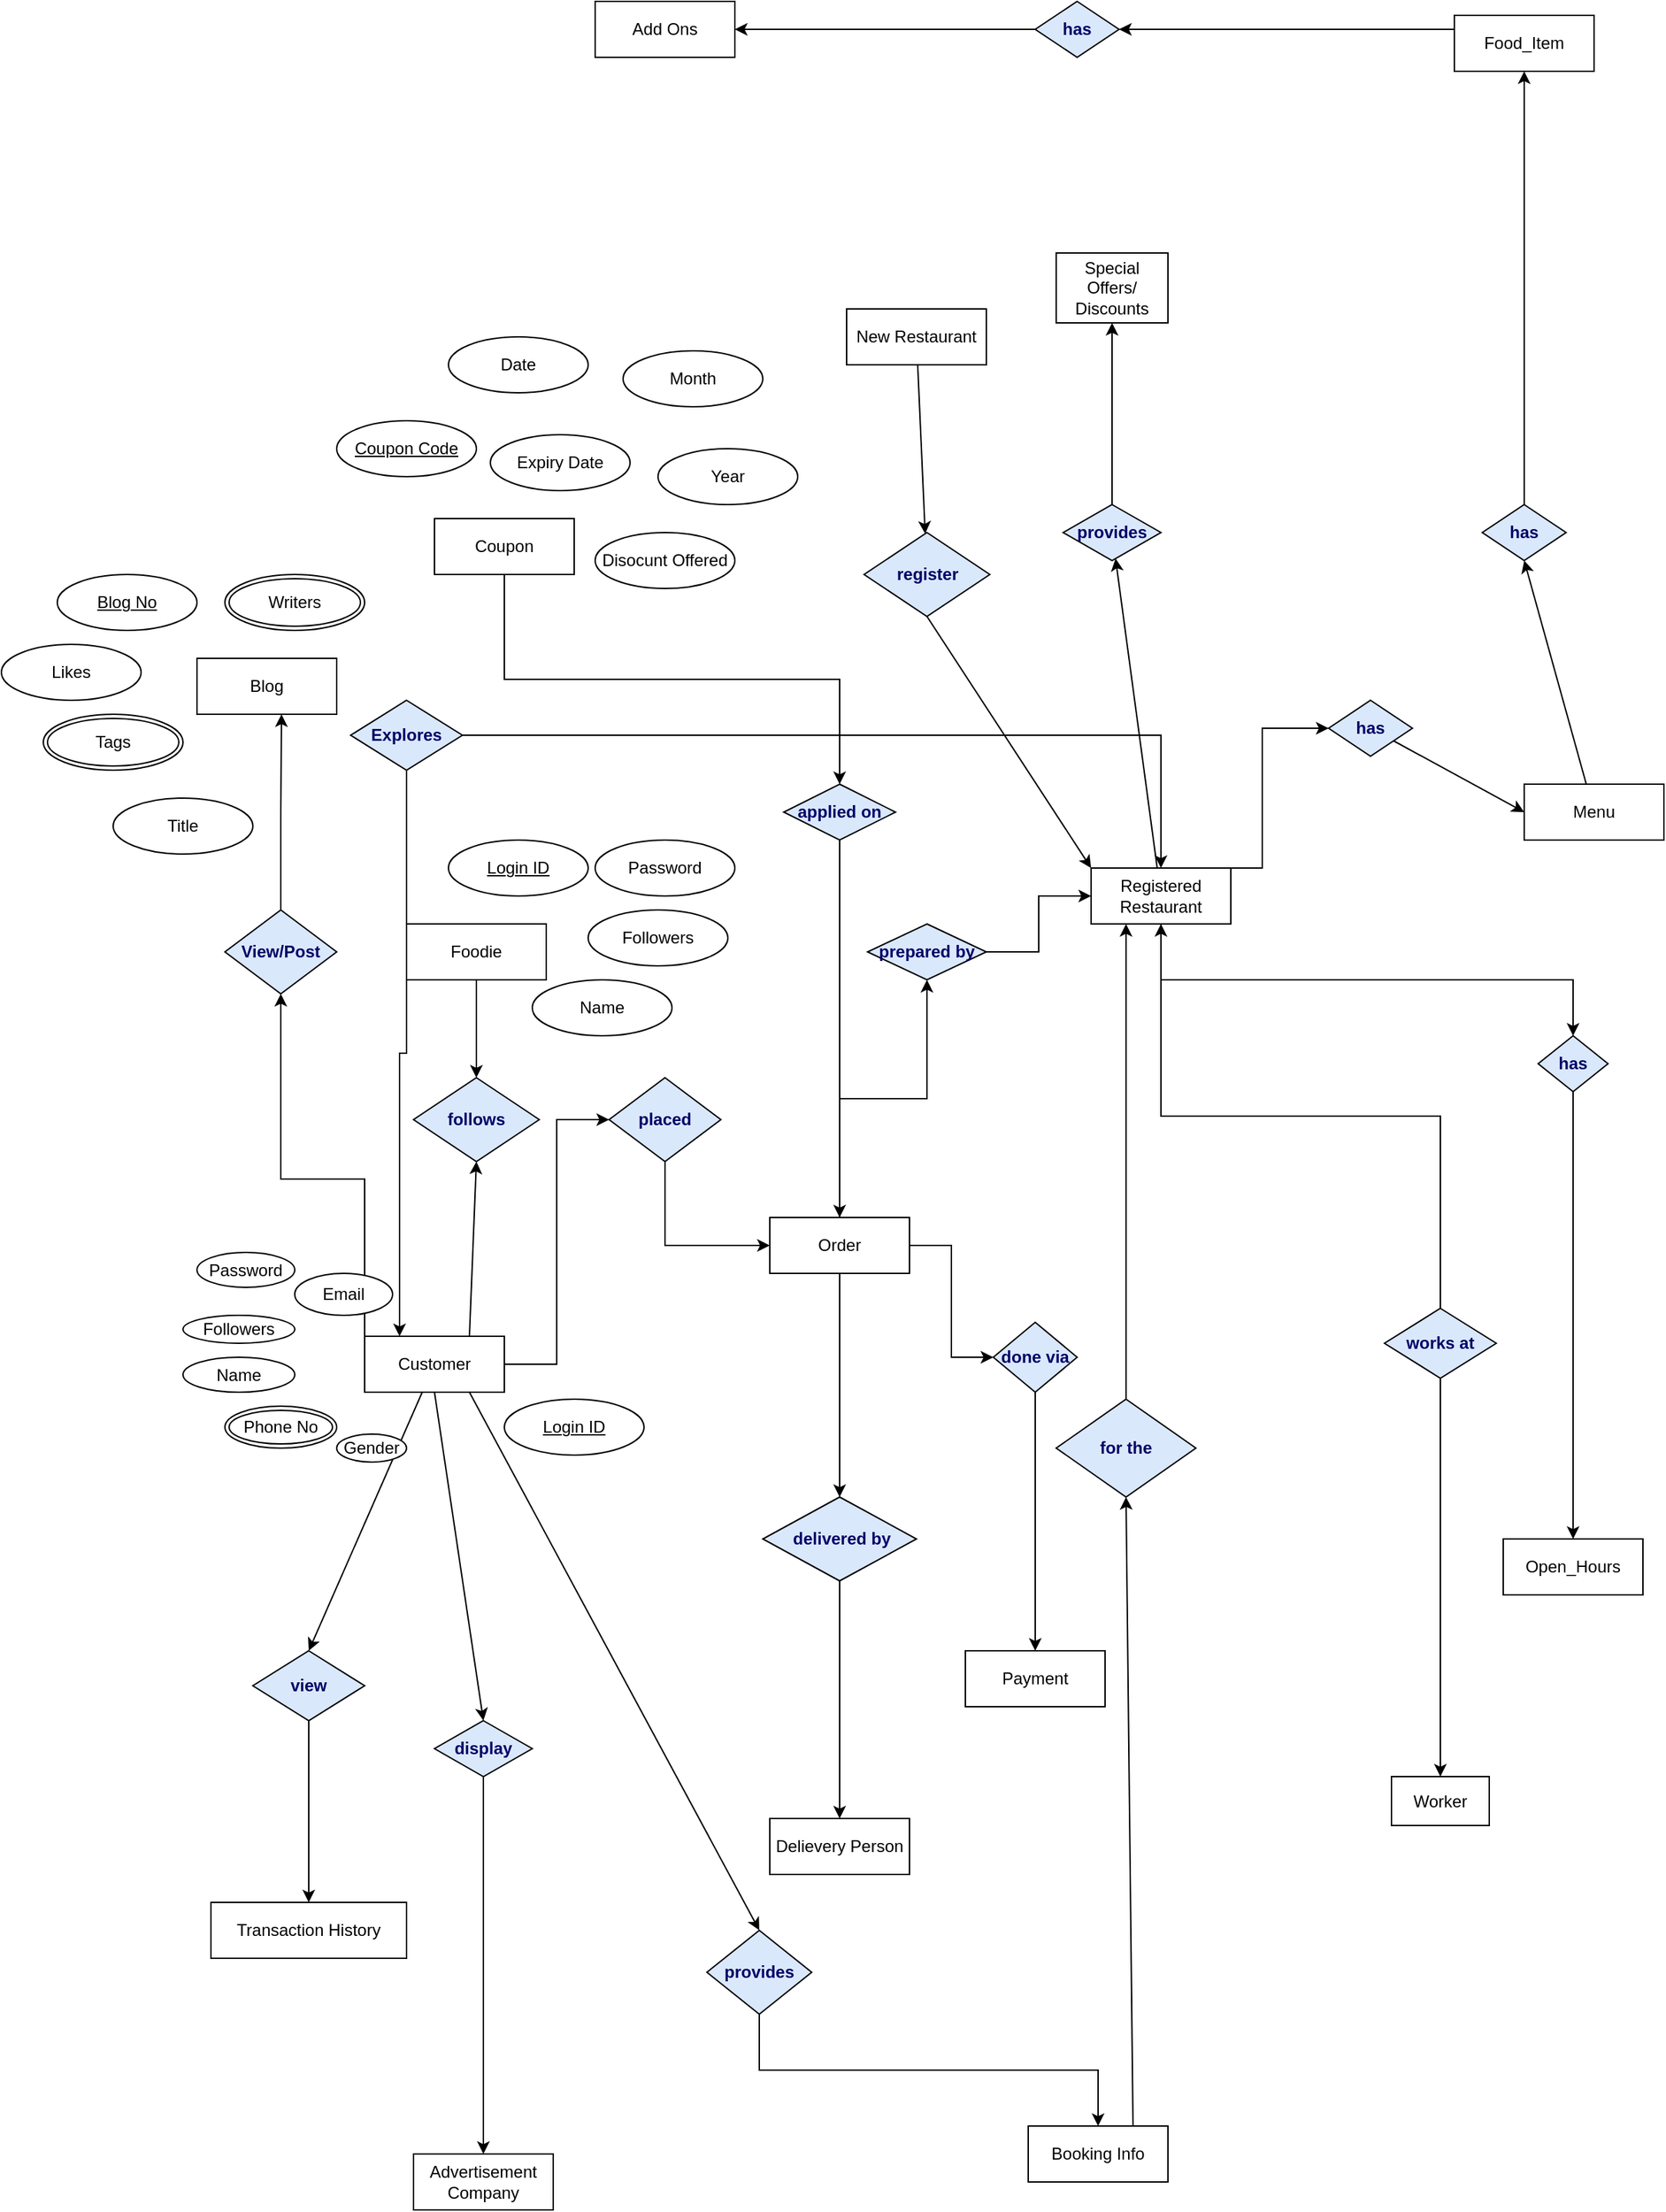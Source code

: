 <mxfile version="22.1.16" type="github">
  <diagram id="R2lEEEUBdFMjLlhIrx00" name="Page-1">
    <mxGraphModel dx="2258" dy="1402" grid="1" gridSize="10" guides="1" tooltips="1" connect="1" arrows="1" fold="1" page="1" pageScale="1" pageWidth="1100" pageHeight="1700" math="0" shadow="0" extFonts="Permanent Marker^https://fonts.googleapis.com/css?family=Permanent+Marker">
      <root>
        <mxCell id="0" />
        <mxCell id="1" parent="0" />
        <mxCell id="SwKZbsGES2z7DBq1MBqL-47" style="edgeStyle=elbowEdgeStyle;rounded=0;orthogonalLoop=1;jettySize=auto;elbow=vertical;html=1;exitX=0;exitY=0.5;exitDx=0;exitDy=0;" parent="1" source="SwKZbsGES2z7DBq1MBqL-1" target="SwKZbsGES2z7DBq1MBqL-16" edge="1">
          <mxGeometry relative="1" as="geometry" />
        </mxCell>
        <mxCell id="SwKZbsGES2z7DBq1MBqL-49" style="rounded=0;orthogonalLoop=1;jettySize=auto;elbow=vertical;html=1;exitX=0.75;exitY=0;exitDx=0;exitDy=0;entryX=0.5;entryY=1;entryDx=0;entryDy=0;" parent="1" source="SwKZbsGES2z7DBq1MBqL-1" target="SwKZbsGES2z7DBq1MBqL-24" edge="1">
          <mxGeometry relative="1" as="geometry" />
        </mxCell>
        <mxCell id="SwKZbsGES2z7DBq1MBqL-50" style="rounded=0;orthogonalLoop=1;jettySize=auto;html=1;exitX=1;exitY=0.5;exitDx=0;exitDy=0;entryX=0;entryY=0.5;entryDx=0;entryDy=0;edgeStyle=elbowEdgeStyle;" parent="1" source="SwKZbsGES2z7DBq1MBqL-1" target="SwKZbsGES2z7DBq1MBqL-32" edge="1">
          <mxGeometry relative="1" as="geometry" />
        </mxCell>
        <mxCell id="SwKZbsGES2z7DBq1MBqL-62" value="" style="rounded=0;orthogonalLoop=1;jettySize=auto;elbow=vertical;html=1;entryX=0.5;entryY=0;entryDx=0;entryDy=0;" parent="1" source="SwKZbsGES2z7DBq1MBqL-1" target="SwKZbsGES2z7DBq1MBqL-37" edge="1">
          <mxGeometry relative="1" as="geometry" />
        </mxCell>
        <mxCell id="SwKZbsGES2z7DBq1MBqL-90" style="rounded=0;orthogonalLoop=1;jettySize=auto;elbow=vertical;html=1;exitX=0.75;exitY=1;exitDx=0;exitDy=0;entryX=0.5;entryY=0;entryDx=0;entryDy=0;" parent="1" source="SwKZbsGES2z7DBq1MBqL-1" target="SwKZbsGES2z7DBq1MBqL-88" edge="1">
          <mxGeometry relative="1" as="geometry" />
        </mxCell>
        <mxCell id="eeaePBteNYfUoXrNK9nO-4" style="rounded=0;orthogonalLoop=1;jettySize=auto;html=1;exitX=0.5;exitY=1;exitDx=0;exitDy=0;entryX=0.5;entryY=0;entryDx=0;entryDy=0;" parent="1" source="SwKZbsGES2z7DBq1MBqL-1" target="SwKZbsGES2z7DBq1MBqL-101" edge="1">
          <mxGeometry relative="1" as="geometry" />
        </mxCell>
        <mxCell id="SwKZbsGES2z7DBq1MBqL-1" value="Customer" style="whiteSpace=wrap;html=1;align=center;" parent="1" vertex="1">
          <mxGeometry x="130" y="1015" width="100" height="40" as="geometry" />
        </mxCell>
        <mxCell id="SwKZbsGES2z7DBq1MBqL-48" style="rounded=0;orthogonalLoop=1;jettySize=auto;elbow=vertical;html=1;exitX=0.5;exitY=1;exitDx=0;exitDy=0;entryX=0.5;entryY=0;entryDx=0;entryDy=0;" parent="1" source="SwKZbsGES2z7DBq1MBqL-2" target="SwKZbsGES2z7DBq1MBqL-24" edge="1">
          <mxGeometry relative="1" as="geometry" />
        </mxCell>
        <mxCell id="SwKZbsGES2z7DBq1MBqL-2" value="Foodie" style="whiteSpace=wrap;html=1;align=center;" parent="1" vertex="1">
          <mxGeometry x="160" y="720" width="100" height="40" as="geometry" />
        </mxCell>
        <mxCell id="SwKZbsGES2z7DBq1MBqL-3" value="Delievery Person" style="whiteSpace=wrap;html=1;align=center;" parent="1" vertex="1">
          <mxGeometry x="420" y="1360" width="100" height="40" as="geometry" />
        </mxCell>
        <mxCell id="SwKZbsGES2z7DBq1MBqL-4" value="Transaction History" style="whiteSpace=wrap;html=1;align=center;" parent="1" vertex="1">
          <mxGeometry x="20" y="1420" width="140" height="40" as="geometry" />
        </mxCell>
        <mxCell id="SwKZbsGES2z7DBq1MBqL-5" value="Blog" style="whiteSpace=wrap;html=1;align=center;" parent="1" vertex="1">
          <mxGeometry x="10" y="530" width="100" height="40" as="geometry" />
        </mxCell>
        <mxCell id="SwKZbsGES2z7DBq1MBqL-52" style="rounded=0;orthogonalLoop=1;jettySize=auto;html=1;exitX=0.5;exitY=0;exitDx=0;exitDy=0;entryX=0.5;entryY=1;entryDx=0;entryDy=0;edgeStyle=elbowEdgeStyle;elbow=vertical;" parent="1" source="SwKZbsGES2z7DBq1MBqL-6" target="SwKZbsGES2z7DBq1MBqL-34" edge="1">
          <mxGeometry relative="1" as="geometry" />
        </mxCell>
        <mxCell id="SwKZbsGES2z7DBq1MBqL-60" value="" style="rounded=0;orthogonalLoop=1;jettySize=auto;elbow=vertical;html=1;" parent="1" source="SwKZbsGES2z7DBq1MBqL-6" target="SwKZbsGES2z7DBq1MBqL-36" edge="1">
          <mxGeometry relative="1" as="geometry" />
        </mxCell>
        <mxCell id="SwKZbsGES2z7DBq1MBqL-77" style="rounded=0;orthogonalLoop=1;jettySize=auto;html=1;exitX=1;exitY=0.5;exitDx=0;exitDy=0;entryX=0;entryY=0.5;entryDx=0;entryDy=0;edgeStyle=elbowEdgeStyle;" parent="1" source="SwKZbsGES2z7DBq1MBqL-6" target="SwKZbsGES2z7DBq1MBqL-33" edge="1">
          <mxGeometry relative="1" as="geometry" />
        </mxCell>
        <mxCell id="SwKZbsGES2z7DBq1MBqL-6" value="Order" style="whiteSpace=wrap;html=1;align=center;" parent="1" vertex="1">
          <mxGeometry x="420" y="930" width="100" height="40" as="geometry" />
        </mxCell>
        <mxCell id="SwKZbsGES2z7DBq1MBqL-68" value="" style="rounded=0;orthogonalLoop=1;jettySize=auto;elbow=vertical;html=1;" parent="1" source="SwKZbsGES2z7DBq1MBqL-7" target="SwKZbsGES2z7DBq1MBqL-45" edge="1">
          <mxGeometry relative="1" as="geometry" />
        </mxCell>
        <mxCell id="SwKZbsGES2z7DBq1MBqL-71" value="" style="edgeStyle=elbowEdgeStyle;rounded=0;orthogonalLoop=1;jettySize=auto;elbow=vertical;html=1;" parent="1" source="SwKZbsGES2z7DBq1MBqL-7" target="SwKZbsGES2z7DBq1MBqL-70" edge="1">
          <mxGeometry relative="1" as="geometry" />
        </mxCell>
        <mxCell id="SwKZbsGES2z7DBq1MBqL-75" style="edgeStyle=elbowEdgeStyle;rounded=0;orthogonalLoop=1;jettySize=auto;html=1;entryX=0;entryY=0.5;entryDx=0;entryDy=0;exitX=0.75;exitY=0;exitDx=0;exitDy=0;" parent="1" source="SwKZbsGES2z7DBq1MBqL-7" target="SwKZbsGES2z7DBq1MBqL-35" edge="1">
          <mxGeometry relative="1" as="geometry">
            <mxPoint x="550" y="790" as="sourcePoint" />
          </mxGeometry>
        </mxCell>
        <mxCell id="SwKZbsGES2z7DBq1MBqL-7" value="Registered Restaurant" style="whiteSpace=wrap;html=1;align=center;" parent="1" vertex="1">
          <mxGeometry x="650" y="680" width="100" height="40" as="geometry" />
        </mxCell>
        <mxCell id="SwKZbsGES2z7DBq1MBqL-58" value="" style="rounded=0;orthogonalLoop=1;jettySize=auto;elbow=vertical;html=1;entryX=0.5;entryY=1;entryDx=0;entryDy=0;" parent="1" source="SwKZbsGES2z7DBq1MBqL-8" target="SwKZbsGES2z7DBq1MBqL-38" edge="1">
          <mxGeometry relative="1" as="geometry" />
        </mxCell>
        <mxCell id="SwKZbsGES2z7DBq1MBqL-8" value="Menu" style="whiteSpace=wrap;html=1;align=center;" parent="1" vertex="1">
          <mxGeometry x="960" y="620" width="100" height="40" as="geometry" />
        </mxCell>
        <mxCell id="SwKZbsGES2z7DBq1MBqL-95" value="" style="edgeStyle=elbowEdgeStyle;rounded=0;orthogonalLoop=1;jettySize=auto;elbow=vertical;html=1;entryX=1;entryY=0.5;entryDx=0;entryDy=0;" parent="1" source="SwKZbsGES2z7DBq1MBqL-9" target="SwKZbsGES2z7DBq1MBqL-40" edge="1">
          <mxGeometry relative="1" as="geometry" />
        </mxCell>
        <mxCell id="SwKZbsGES2z7DBq1MBqL-9" value="Food_Item" style="whiteSpace=wrap;html=1;align=center;" parent="1" vertex="1">
          <mxGeometry x="910" y="70" width="100" height="40" as="geometry" />
        </mxCell>
        <mxCell id="SwKZbsGES2z7DBq1MBqL-10" value="Add Ons" style="whiteSpace=wrap;html=1;align=center;" parent="1" vertex="1">
          <mxGeometry x="295" y="60" width="100" height="40" as="geometry" />
        </mxCell>
        <mxCell id="SwKZbsGES2z7DBq1MBqL-11" value="Open_Hours" style="whiteSpace=wrap;html=1;align=center;" parent="1" vertex="1">
          <mxGeometry x="945" y="1160" width="100" height="40" as="geometry" />
        </mxCell>
        <mxCell id="SwKZbsGES2z7DBq1MBqL-65" value="" style="rounded=0;orthogonalLoop=1;jettySize=auto;elbow=vertical;html=1;" parent="1" source="SwKZbsGES2z7DBq1MBqL-12" target="SwKZbsGES2z7DBq1MBqL-42" edge="1">
          <mxGeometry relative="1" as="geometry" />
        </mxCell>
        <mxCell id="SwKZbsGES2z7DBq1MBqL-12" value="New Restaurant" style="whiteSpace=wrap;html=1;align=center;" parent="1" vertex="1">
          <mxGeometry x="475" y="280" width="100" height="40" as="geometry" />
        </mxCell>
        <mxCell id="SwKZbsGES2z7DBq1MBqL-80" value="" style="edgeStyle=elbowEdgeStyle;rounded=0;orthogonalLoop=1;jettySize=auto;elbow=vertical;html=1;" parent="1" source="SwKZbsGES2z7DBq1MBqL-13" target="SwKZbsGES2z7DBq1MBqL-41" edge="1">
          <mxGeometry relative="1" as="geometry" />
        </mxCell>
        <mxCell id="SwKZbsGES2z7DBq1MBqL-13" value="Coupon" style="whiteSpace=wrap;html=1;align=center;" parent="1" vertex="1">
          <mxGeometry x="180" y="430" width="100" height="40" as="geometry" />
        </mxCell>
        <mxCell id="SwKZbsGES2z7DBq1MBqL-14" value="Payment" style="whiteSpace=wrap;html=1;align=center;" parent="1" vertex="1">
          <mxGeometry x="560" y="1240" width="100" height="40" as="geometry" />
        </mxCell>
        <mxCell id="SwKZbsGES2z7DBq1MBqL-15" style="edgeStyle=orthogonalEdgeStyle;rounded=0;orthogonalLoop=1;jettySize=auto;html=1;exitX=0.5;exitY=1;exitDx=0;exitDy=0;" parent="1" source="SwKZbsGES2z7DBq1MBqL-1" target="SwKZbsGES2z7DBq1MBqL-1" edge="1">
          <mxGeometry relative="1" as="geometry" />
        </mxCell>
        <mxCell id="SwKZbsGES2z7DBq1MBqL-16" value="View/Post" style="shape=rhombus;perimeter=rhombusPerimeter;whiteSpace=wrap;html=1;align=center;fillColor=#dae8fc;strokeColor=default;fontStyle=1;fontColor=#000066;labelBorderColor=none;fillStyle=solid;rounded=0;shadow=0;strokeWidth=1;" parent="1" vertex="1">
          <mxGeometry x="30" y="710" width="80" height="60" as="geometry" />
        </mxCell>
        <mxCell id="SwKZbsGES2z7DBq1MBqL-24" value="follows" style="shape=rhombus;perimeter=rhombusPerimeter;whiteSpace=wrap;html=1;align=center;fillColor=#dae8fc;strokeColor=default;fontStyle=1;fontColor=#000066;labelBorderColor=none;fillStyle=solid;rounded=0;shadow=0;strokeWidth=1;" parent="1" vertex="1">
          <mxGeometry x="165" y="830" width="90" height="60" as="geometry" />
        </mxCell>
        <mxCell id="eeaePBteNYfUoXrNK9nO-10" style="edgeStyle=orthogonalEdgeStyle;rounded=0;orthogonalLoop=1;jettySize=auto;html=1;exitX=0.5;exitY=1;exitDx=0;exitDy=0;entryX=0;entryY=0.5;entryDx=0;entryDy=0;" parent="1" source="SwKZbsGES2z7DBq1MBqL-32" target="SwKZbsGES2z7DBq1MBqL-6" edge="1">
          <mxGeometry relative="1" as="geometry" />
        </mxCell>
        <mxCell id="SwKZbsGES2z7DBq1MBqL-32" value="placed" style="shape=rhombus;perimeter=rhombusPerimeter;whiteSpace=wrap;html=1;align=center;fillColor=#dae8fc;strokeColor=default;fontStyle=1;fontColor=#000066;labelBorderColor=none;fillStyle=solid;rounded=0;shadow=0;strokeWidth=1;" parent="1" vertex="1">
          <mxGeometry x="305" y="830" width="80" height="60" as="geometry" />
        </mxCell>
        <mxCell id="SwKZbsGES2z7DBq1MBqL-78" value="" style="edgeStyle=elbowEdgeStyle;rounded=0;orthogonalLoop=1;jettySize=auto;elbow=vertical;html=1;" parent="1" source="SwKZbsGES2z7DBq1MBqL-33" target="SwKZbsGES2z7DBq1MBqL-14" edge="1">
          <mxGeometry relative="1" as="geometry" />
        </mxCell>
        <mxCell id="SwKZbsGES2z7DBq1MBqL-33" value="done via" style="shape=rhombus;perimeter=rhombusPerimeter;whiteSpace=wrap;html=1;align=center;fillColor=#dae8fc;strokeColor=default;fontStyle=1;fontColor=#000066;labelBorderColor=none;fillStyle=solid;rounded=0;shadow=0;strokeWidth=1;" parent="1" vertex="1">
          <mxGeometry x="580" y="1005" width="60" height="50" as="geometry" />
        </mxCell>
        <mxCell id="SwKZbsGES2z7DBq1MBqL-53" style="rounded=0;orthogonalLoop=1;jettySize=auto;html=1;exitX=1;exitY=0.5;exitDx=0;exitDy=0;edgeStyle=elbowEdgeStyle;" parent="1" source="SwKZbsGES2z7DBq1MBqL-34" target="SwKZbsGES2z7DBq1MBqL-7" edge="1">
          <mxGeometry relative="1" as="geometry">
            <mxPoint x="540" y="850" as="targetPoint" />
          </mxGeometry>
        </mxCell>
        <mxCell id="SwKZbsGES2z7DBq1MBqL-34" value="prepared by" style="shape=rhombus;perimeter=rhombusPerimeter;whiteSpace=wrap;html=1;align=center;fillColor=#dae8fc;strokeColor=default;fontStyle=1;fontColor=#000066;labelBorderColor=none;fillStyle=solid;rounded=0;shadow=0;strokeWidth=1;" parent="1" vertex="1">
          <mxGeometry x="490" y="720" width="85" height="40" as="geometry" />
        </mxCell>
        <mxCell id="SwKZbsGES2z7DBq1MBqL-76" value="" style="rounded=0;orthogonalLoop=1;jettySize=auto;elbow=vertical;html=1;entryX=0;entryY=0.5;entryDx=0;entryDy=0;" parent="1" source="SwKZbsGES2z7DBq1MBqL-35" target="SwKZbsGES2z7DBq1MBqL-8" edge="1">
          <mxGeometry relative="1" as="geometry" />
        </mxCell>
        <mxCell id="SwKZbsGES2z7DBq1MBqL-35" value="has" style="shape=rhombus;perimeter=rhombusPerimeter;whiteSpace=wrap;html=1;align=center;fillColor=#dae8fc;strokeColor=default;fontStyle=1;fontColor=#000066;labelBorderColor=none;fillStyle=solid;rounded=0;shadow=0;strokeWidth=1;" parent="1" vertex="1">
          <mxGeometry x="820" y="560" width="60" height="40" as="geometry" />
        </mxCell>
        <mxCell id="SwKZbsGES2z7DBq1MBqL-61" value="" style="edgeStyle=elbowEdgeStyle;rounded=0;orthogonalLoop=1;jettySize=auto;elbow=vertical;html=1;" parent="1" source="SwKZbsGES2z7DBq1MBqL-36" target="SwKZbsGES2z7DBq1MBqL-3" edge="1">
          <mxGeometry relative="1" as="geometry" />
        </mxCell>
        <mxCell id="SwKZbsGES2z7DBq1MBqL-36" value="&amp;nbsp;delivered by" style="shape=rhombus;perimeter=rhombusPerimeter;whiteSpace=wrap;html=1;align=center;fillColor=#dae8fc;strokeColor=default;fontStyle=1;fontColor=#000066;labelBorderColor=none;fillStyle=solid;rounded=0;shadow=0;strokeWidth=1;" parent="1" vertex="1">
          <mxGeometry x="415" y="1130" width="110" height="60" as="geometry" />
        </mxCell>
        <mxCell id="SwKZbsGES2z7DBq1MBqL-63" value="" style="edgeStyle=elbowEdgeStyle;rounded=0;orthogonalLoop=1;jettySize=auto;elbow=vertical;html=1;" parent="1" source="SwKZbsGES2z7DBq1MBqL-37" target="SwKZbsGES2z7DBq1MBqL-4" edge="1">
          <mxGeometry relative="1" as="geometry" />
        </mxCell>
        <mxCell id="SwKZbsGES2z7DBq1MBqL-37" value="view" style="shape=rhombus;perimeter=rhombusPerimeter;whiteSpace=wrap;html=1;align=center;fillColor=#dae8fc;strokeColor=default;fontStyle=1;fontColor=#000066;labelBorderColor=none;fillStyle=solid;rounded=0;shadow=0;strokeWidth=1;" parent="1" vertex="1">
          <mxGeometry x="50" y="1240" width="80" height="50" as="geometry" />
        </mxCell>
        <mxCell id="SwKZbsGES2z7DBq1MBqL-97" style="rounded=0;orthogonalLoop=1;jettySize=auto;elbow=vertical;html=1;exitX=0.5;exitY=0;exitDx=0;exitDy=0;" parent="1" source="SwKZbsGES2z7DBq1MBqL-38" target="SwKZbsGES2z7DBq1MBqL-9" edge="1">
          <mxGeometry relative="1" as="geometry" />
        </mxCell>
        <mxCell id="SwKZbsGES2z7DBq1MBqL-38" value="has" style="shape=rhombus;perimeter=rhombusPerimeter;whiteSpace=wrap;html=1;align=center;fillColor=#dae8fc;strokeColor=default;fontStyle=1;fontColor=#000066;labelBorderColor=none;fillStyle=solid;rounded=0;shadow=0;strokeWidth=1;" parent="1" vertex="1">
          <mxGeometry x="930" y="420" width="60" height="40" as="geometry" />
        </mxCell>
        <mxCell id="SwKZbsGES2z7DBq1MBqL-39" value="Special Offers/ Discounts" style="whiteSpace=wrap;html=1;align=center;" parent="1" vertex="1">
          <mxGeometry x="625" y="240" width="80" height="50" as="geometry" />
        </mxCell>
        <mxCell id="SwKZbsGES2z7DBq1MBqL-96" style="rounded=0;orthogonalLoop=1;jettySize=auto;elbow=vertical;html=1;exitX=0;exitY=0.5;exitDx=0;exitDy=0;entryX=1;entryY=0.5;entryDx=0;entryDy=0;" parent="1" source="SwKZbsGES2z7DBq1MBqL-40" target="SwKZbsGES2z7DBq1MBqL-10" edge="1">
          <mxGeometry relative="1" as="geometry">
            <mxPoint x="480" y="539.526" as="targetPoint" />
          </mxGeometry>
        </mxCell>
        <mxCell id="SwKZbsGES2z7DBq1MBqL-40" value="has" style="shape=rhombus;perimeter=rhombusPerimeter;whiteSpace=wrap;html=1;align=center;fillColor=#dae8fc;strokeColor=default;fontStyle=1;fontColor=#000066;labelBorderColor=none;fillStyle=solid;rounded=0;shadow=0;strokeWidth=1;" parent="1" vertex="1">
          <mxGeometry x="610" y="60" width="60" height="40" as="geometry" />
        </mxCell>
        <mxCell id="SwKZbsGES2z7DBq1MBqL-82" style="rounded=0;orthogonalLoop=1;jettySize=auto;elbow=vertical;html=1;exitX=0.5;exitY=1;exitDx=0;exitDy=0;entryX=0.5;entryY=0;entryDx=0;entryDy=0;" parent="1" source="SwKZbsGES2z7DBq1MBqL-41" target="SwKZbsGES2z7DBq1MBqL-6" edge="1">
          <mxGeometry relative="1" as="geometry" />
        </mxCell>
        <mxCell id="SwKZbsGES2z7DBq1MBqL-41" value="applied on" style="shape=rhombus;perimeter=rhombusPerimeter;whiteSpace=wrap;html=1;align=center;fillColor=#dae8fc;strokeColor=default;fontStyle=1;fontColor=#000066;labelBorderColor=none;fillStyle=solid;rounded=0;shadow=0;strokeWidth=1;" parent="1" vertex="1">
          <mxGeometry x="430" y="620" width="80" height="40" as="geometry" />
        </mxCell>
        <mxCell id="eeaePBteNYfUoXrNK9nO-8" style="edgeStyle=none;rounded=0;orthogonalLoop=1;jettySize=auto;html=1;exitX=0.5;exitY=1;exitDx=0;exitDy=0;entryX=0;entryY=0;entryDx=0;entryDy=0;" parent="1" source="SwKZbsGES2z7DBq1MBqL-42" target="SwKZbsGES2z7DBq1MBqL-7" edge="1">
          <mxGeometry relative="1" as="geometry" />
        </mxCell>
        <mxCell id="SwKZbsGES2z7DBq1MBqL-42" value="register" style="shape=rhombus;perimeter=rhombusPerimeter;whiteSpace=wrap;html=1;align=center;fillColor=#dae8fc;strokeColor=default;fontStyle=1;fontColor=#000066;labelBorderColor=none;fillStyle=solid;rounded=0;shadow=0;strokeWidth=1;" parent="1" vertex="1">
          <mxGeometry x="487.5" y="440" width="90" height="60" as="geometry" />
        </mxCell>
        <mxCell id="SwKZbsGES2z7DBq1MBqL-43" value="Worker" style="whiteSpace=wrap;html=1;align=center;" parent="1" vertex="1">
          <mxGeometry x="865" y="1330" width="70" height="35" as="geometry" />
        </mxCell>
        <mxCell id="SwKZbsGES2z7DBq1MBqL-59" value="" style="edgeStyle=elbowEdgeStyle;rounded=0;orthogonalLoop=1;jettySize=auto;elbow=vertical;html=1;" parent="1" source="SwKZbsGES2z7DBq1MBqL-44" target="SwKZbsGES2z7DBq1MBqL-43" edge="1">
          <mxGeometry relative="1" as="geometry" />
        </mxCell>
        <mxCell id="SwKZbsGES2z7DBq1MBqL-44" value="works at" style="shape=rhombus;perimeter=rhombusPerimeter;whiteSpace=wrap;html=1;align=center;fillColor=#dae8fc;strokeColor=default;fontStyle=1;fontColor=#000066;labelBorderColor=none;fillStyle=solid;rounded=0;shadow=0;strokeWidth=1;" parent="1" vertex="1">
          <mxGeometry x="860" y="995" width="80" height="50" as="geometry" />
        </mxCell>
        <mxCell id="SwKZbsGES2z7DBq1MBqL-69" value="" style="edgeStyle=elbowEdgeStyle;rounded=0;orthogonalLoop=1;jettySize=auto;elbow=vertical;html=1;" parent="1" source="SwKZbsGES2z7DBq1MBqL-45" target="SwKZbsGES2z7DBq1MBqL-39" edge="1">
          <mxGeometry relative="1" as="geometry" />
        </mxCell>
        <mxCell id="SwKZbsGES2z7DBq1MBqL-45" value="provides" style="shape=rhombus;perimeter=rhombusPerimeter;whiteSpace=wrap;html=1;align=center;fillColor=#dae8fc;strokeColor=default;fontStyle=1;fontColor=#000066;labelBorderColor=none;fillStyle=solid;rounded=0;shadow=0;strokeWidth=1;" parent="1" vertex="1">
          <mxGeometry x="630" y="420" width="70" height="40" as="geometry" />
        </mxCell>
        <mxCell id="SwKZbsGES2z7DBq1MBqL-92" style="rounded=0;orthogonalLoop=1;jettySize=auto;elbow=vertical;html=1;exitX=0.75;exitY=0;exitDx=0;exitDy=0;entryX=0.5;entryY=1;entryDx=0;entryDy=0;" parent="1" source="SwKZbsGES2z7DBq1MBqL-64" target="SwKZbsGES2z7DBq1MBqL-89" edge="1">
          <mxGeometry relative="1" as="geometry">
            <mxPoint x="620" y="1210" as="targetPoint" />
          </mxGeometry>
        </mxCell>
        <mxCell id="SwKZbsGES2z7DBq1MBqL-64" value="Booking Info" style="whiteSpace=wrap;html=1;align=center;" parent="1" vertex="1">
          <mxGeometry x="605" y="1580" width="100" height="40" as="geometry" />
        </mxCell>
        <mxCell id="SwKZbsGES2z7DBq1MBqL-74" value="" style="edgeStyle=elbowEdgeStyle;rounded=0;orthogonalLoop=1;jettySize=auto;elbow=vertical;html=1;" parent="1" source="SwKZbsGES2z7DBq1MBqL-70" target="SwKZbsGES2z7DBq1MBqL-11" edge="1">
          <mxGeometry relative="1" as="geometry" />
        </mxCell>
        <mxCell id="SwKZbsGES2z7DBq1MBqL-70" value="has" style="shape=rhombus;perimeter=rhombusPerimeter;whiteSpace=wrap;html=1;align=center;fillColor=#dae8fc;strokeColor=default;fontStyle=1;fontColor=#000066;labelBorderColor=none;fillStyle=solid;rounded=0;shadow=0;strokeWidth=1;" parent="1" vertex="1">
          <mxGeometry x="970" y="800" width="50" height="40" as="geometry" />
        </mxCell>
        <mxCell id="SwKZbsGES2z7DBq1MBqL-79" style="edgeStyle=elbowEdgeStyle;rounded=0;orthogonalLoop=1;jettySize=auto;elbow=vertical;html=1;exitX=0.5;exitY=0;exitDx=0;exitDy=0;entryX=0.5;entryY=1;entryDx=0;entryDy=0;" parent="1" source="SwKZbsGES2z7DBq1MBqL-44" target="SwKZbsGES2z7DBq1MBqL-7" edge="1">
          <mxGeometry relative="1" as="geometry" />
        </mxCell>
        <mxCell id="SwKZbsGES2z7DBq1MBqL-86" style="edgeStyle=elbowEdgeStyle;rounded=0;orthogonalLoop=1;jettySize=auto;elbow=vertical;html=1;exitX=0.5;exitY=1;exitDx=0;exitDy=0;entryX=0.25;entryY=0;entryDx=0;entryDy=0;" parent="1" source="SwKZbsGES2z7DBq1MBqL-85" target="SwKZbsGES2z7DBq1MBqL-1" edge="1">
          <mxGeometry relative="1" as="geometry" />
        </mxCell>
        <mxCell id="AdmhBacE_TA-sbNxyLRo-18" style="edgeStyle=orthogonalEdgeStyle;rounded=0;orthogonalLoop=1;jettySize=auto;html=1;exitX=1;exitY=0.5;exitDx=0;exitDy=0;entryX=0.5;entryY=0;entryDx=0;entryDy=0;" edge="1" parent="1" source="SwKZbsGES2z7DBq1MBqL-85" target="SwKZbsGES2z7DBq1MBqL-7">
          <mxGeometry relative="1" as="geometry" />
        </mxCell>
        <mxCell id="SwKZbsGES2z7DBq1MBqL-85" value="Explores" style="shape=rhombus;perimeter=rhombusPerimeter;whiteSpace=wrap;html=1;align=center;fillColor=#dae8fc;strokeColor=default;fontStyle=1;fontColor=#000066;labelBorderColor=none;fillStyle=solid;rounded=0;shadow=0;strokeWidth=1;" parent="1" vertex="1">
          <mxGeometry x="120" y="560" width="80" height="50" as="geometry" />
        </mxCell>
        <mxCell id="SwKZbsGES2z7DBq1MBqL-91" style="rounded=0;orthogonalLoop=1;jettySize=auto;elbow=vertical;html=1;exitX=0.5;exitY=1;exitDx=0;exitDy=0;entryX=0.5;entryY=0;entryDx=0;entryDy=0;edgeStyle=orthogonalEdgeStyle;" parent="1" source="SwKZbsGES2z7DBq1MBqL-88" target="SwKZbsGES2z7DBq1MBqL-64" edge="1">
          <mxGeometry relative="1" as="geometry" />
        </mxCell>
        <mxCell id="SwKZbsGES2z7DBq1MBqL-88" value="provides" style="shape=rhombus;perimeter=rhombusPerimeter;whiteSpace=wrap;html=1;align=center;fillColor=#dae8fc;strokeColor=default;fontStyle=1;fontColor=#000066;labelBorderColor=none;fillStyle=solid;rounded=0;shadow=0;strokeWidth=1;" parent="1" vertex="1">
          <mxGeometry x="375" y="1440" width="75" height="60" as="geometry" />
        </mxCell>
        <mxCell id="SwKZbsGES2z7DBq1MBqL-93" style="rounded=0;orthogonalLoop=1;jettySize=auto;elbow=vertical;html=1;entryX=0.25;entryY=1;entryDx=0;entryDy=0;exitX=0.5;exitY=0;exitDx=0;exitDy=0;" parent="1" source="SwKZbsGES2z7DBq1MBqL-89" target="SwKZbsGES2z7DBq1MBqL-7" edge="1">
          <mxGeometry relative="1" as="geometry" />
        </mxCell>
        <mxCell id="SwKZbsGES2z7DBq1MBqL-89" value="for the" style="shape=rhombus;perimeter=rhombusPerimeter;whiteSpace=wrap;html=1;align=center;fillColor=#dae8fc;strokeColor=default;fontStyle=1;fontColor=#000066;labelBorderColor=none;fillStyle=solid;rounded=0;shadow=0;strokeWidth=1;" parent="1" vertex="1">
          <mxGeometry x="625" y="1060" width="100" height="70" as="geometry" />
        </mxCell>
        <mxCell id="SwKZbsGES2z7DBq1MBqL-100" value="Advertisement Company" style="whiteSpace=wrap;html=1;align=center;" parent="1" vertex="1">
          <mxGeometry x="165" y="1600" width="100" height="40" as="geometry" />
        </mxCell>
        <mxCell id="eeaePBteNYfUoXrNK9nO-5" style="rounded=0;orthogonalLoop=1;jettySize=auto;html=1;exitX=0.5;exitY=1;exitDx=0;exitDy=0;entryX=0.5;entryY=0;entryDx=0;entryDy=0;" parent="1" source="SwKZbsGES2z7DBq1MBqL-101" target="SwKZbsGES2z7DBq1MBqL-100" edge="1">
          <mxGeometry relative="1" as="geometry" />
        </mxCell>
        <mxCell id="SwKZbsGES2z7DBq1MBqL-101" value="display" style="shape=rhombus;perimeter=rhombusPerimeter;whiteSpace=wrap;html=1;align=center;fillColor=#dae8fc;strokeColor=default;fontStyle=1;fontColor=#000066;labelBorderColor=none;fillStyle=solid;rounded=0;shadow=0;strokeWidth=1;" parent="1" vertex="1">
          <mxGeometry x="180" y="1290" width="70" height="40" as="geometry" />
        </mxCell>
        <mxCell id="eeaePBteNYfUoXrNK9nO-2" style="edgeStyle=orthogonalEdgeStyle;rounded=0;orthogonalLoop=1;jettySize=auto;html=1;exitX=0.5;exitY=0;exitDx=0;exitDy=0;entryX=0.605;entryY=1;entryDx=0;entryDy=0;entryPerimeter=0;" parent="1" source="SwKZbsGES2z7DBq1MBqL-16" target="SwKZbsGES2z7DBq1MBqL-5" edge="1">
          <mxGeometry relative="1" as="geometry" />
        </mxCell>
        <mxCell id="AdmhBacE_TA-sbNxyLRo-2" value="Blog No" style="ellipse;whiteSpace=wrap;html=1;align=center;fontStyle=4;" vertex="1" parent="1">
          <mxGeometry x="-90" y="470" width="100" height="40" as="geometry" />
        </mxCell>
        <mxCell id="AdmhBacE_TA-sbNxyLRo-3" value="Writers" style="ellipse;shape=doubleEllipse;margin=3;whiteSpace=wrap;html=1;align=center;" vertex="1" parent="1">
          <mxGeometry x="30" y="470" width="100" height="40" as="geometry" />
        </mxCell>
        <mxCell id="AdmhBacE_TA-sbNxyLRo-4" value="Likes" style="ellipse;whiteSpace=wrap;html=1;align=center;" vertex="1" parent="1">
          <mxGeometry x="-130" y="520" width="100" height="40" as="geometry" />
        </mxCell>
        <mxCell id="AdmhBacE_TA-sbNxyLRo-5" value="Tags" style="ellipse;shape=doubleEllipse;margin=3;whiteSpace=wrap;html=1;align=center;" vertex="1" parent="1">
          <mxGeometry x="-100" y="570" width="100" height="40" as="geometry" />
        </mxCell>
        <mxCell id="AdmhBacE_TA-sbNxyLRo-6" value="Title" style="ellipse;whiteSpace=wrap;html=1;align=center;" vertex="1" parent="1">
          <mxGeometry x="-50" y="630" width="100" height="40" as="geometry" />
        </mxCell>
        <mxCell id="AdmhBacE_TA-sbNxyLRo-7" value="Coupon Code" style="ellipse;whiteSpace=wrap;html=1;align=center;fontStyle=4;" vertex="1" parent="1">
          <mxGeometry x="110" y="360" width="100" height="40" as="geometry" />
        </mxCell>
        <mxCell id="AdmhBacE_TA-sbNxyLRo-9" value="Expiry Date" style="ellipse;whiteSpace=wrap;html=1;align=center;" vertex="1" parent="1">
          <mxGeometry x="220" y="370" width="100" height="40" as="geometry" />
        </mxCell>
        <mxCell id="AdmhBacE_TA-sbNxyLRo-10" value="Year" style="ellipse;whiteSpace=wrap;html=1;align=center;" vertex="1" parent="1">
          <mxGeometry x="340" y="380" width="100" height="40" as="geometry" />
        </mxCell>
        <mxCell id="AdmhBacE_TA-sbNxyLRo-11" value="Month" style="ellipse;whiteSpace=wrap;html=1;align=center;" vertex="1" parent="1">
          <mxGeometry x="315" y="310" width="100" height="40" as="geometry" />
        </mxCell>
        <mxCell id="AdmhBacE_TA-sbNxyLRo-12" value="Date" style="ellipse;whiteSpace=wrap;html=1;align=center;" vertex="1" parent="1">
          <mxGeometry x="190" y="300" width="100" height="40" as="geometry" />
        </mxCell>
        <mxCell id="AdmhBacE_TA-sbNxyLRo-13" value="Disocunt Offered" style="ellipse;whiteSpace=wrap;html=1;align=center;" vertex="1" parent="1">
          <mxGeometry x="295" y="440" width="100" height="40" as="geometry" />
        </mxCell>
        <mxCell id="AdmhBacE_TA-sbNxyLRo-14" value="Login ID" style="ellipse;whiteSpace=wrap;html=1;align=center;fontStyle=4;" vertex="1" parent="1">
          <mxGeometry x="190" y="660" width="100" height="40" as="geometry" />
        </mxCell>
        <mxCell id="AdmhBacE_TA-sbNxyLRo-15" value="Password" style="ellipse;whiteSpace=wrap;html=1;align=center;" vertex="1" parent="1">
          <mxGeometry x="295" y="660" width="100" height="40" as="geometry" />
        </mxCell>
        <mxCell id="AdmhBacE_TA-sbNxyLRo-16" value="Followers" style="ellipse;whiteSpace=wrap;html=1;align=center;" vertex="1" parent="1">
          <mxGeometry x="290" y="710" width="100" height="40" as="geometry" />
        </mxCell>
        <mxCell id="AdmhBacE_TA-sbNxyLRo-17" value="Name" style="ellipse;whiteSpace=wrap;html=1;align=center;" vertex="1" parent="1">
          <mxGeometry x="250" y="760" width="100" height="40" as="geometry" />
        </mxCell>
        <mxCell id="AdmhBacE_TA-sbNxyLRo-19" value="Login ID" style="ellipse;whiteSpace=wrap;html=1;align=center;fontStyle=4;" vertex="1" parent="1">
          <mxGeometry x="230" y="1060" width="100" height="40" as="geometry" />
        </mxCell>
        <mxCell id="AdmhBacE_TA-sbNxyLRo-20" value="Password" style="ellipse;whiteSpace=wrap;html=1;align=center;" vertex="1" parent="1">
          <mxGeometry x="10" y="955" width="70" height="25" as="geometry" />
        </mxCell>
        <mxCell id="AdmhBacE_TA-sbNxyLRo-21" value="Followers" style="ellipse;whiteSpace=wrap;html=1;align=center;" vertex="1" parent="1">
          <mxGeometry y="1000" width="80" height="20" as="geometry" />
        </mxCell>
        <mxCell id="AdmhBacE_TA-sbNxyLRo-22" value="Name" style="ellipse;whiteSpace=wrap;html=1;align=center;" vertex="1" parent="1">
          <mxGeometry y="1030" width="80" height="25" as="geometry" />
        </mxCell>
        <mxCell id="AdmhBacE_TA-sbNxyLRo-23" value="Phone No" style="ellipse;shape=doubleEllipse;margin=3;whiteSpace=wrap;html=1;align=center;" vertex="1" parent="1">
          <mxGeometry x="30" y="1065" width="80" height="30" as="geometry" />
        </mxCell>
        <mxCell id="AdmhBacE_TA-sbNxyLRo-26" value="Email" style="ellipse;whiteSpace=wrap;html=1;align=center;" vertex="1" parent="1">
          <mxGeometry x="80" y="970" width="70" height="30" as="geometry" />
        </mxCell>
        <mxCell id="AdmhBacE_TA-sbNxyLRo-27" value="Gender" style="ellipse;whiteSpace=wrap;html=1;align=center;" vertex="1" parent="1">
          <mxGeometry x="110" y="1085" width="50" height="20" as="geometry" />
        </mxCell>
      </root>
    </mxGraphModel>
  </diagram>
</mxfile>
